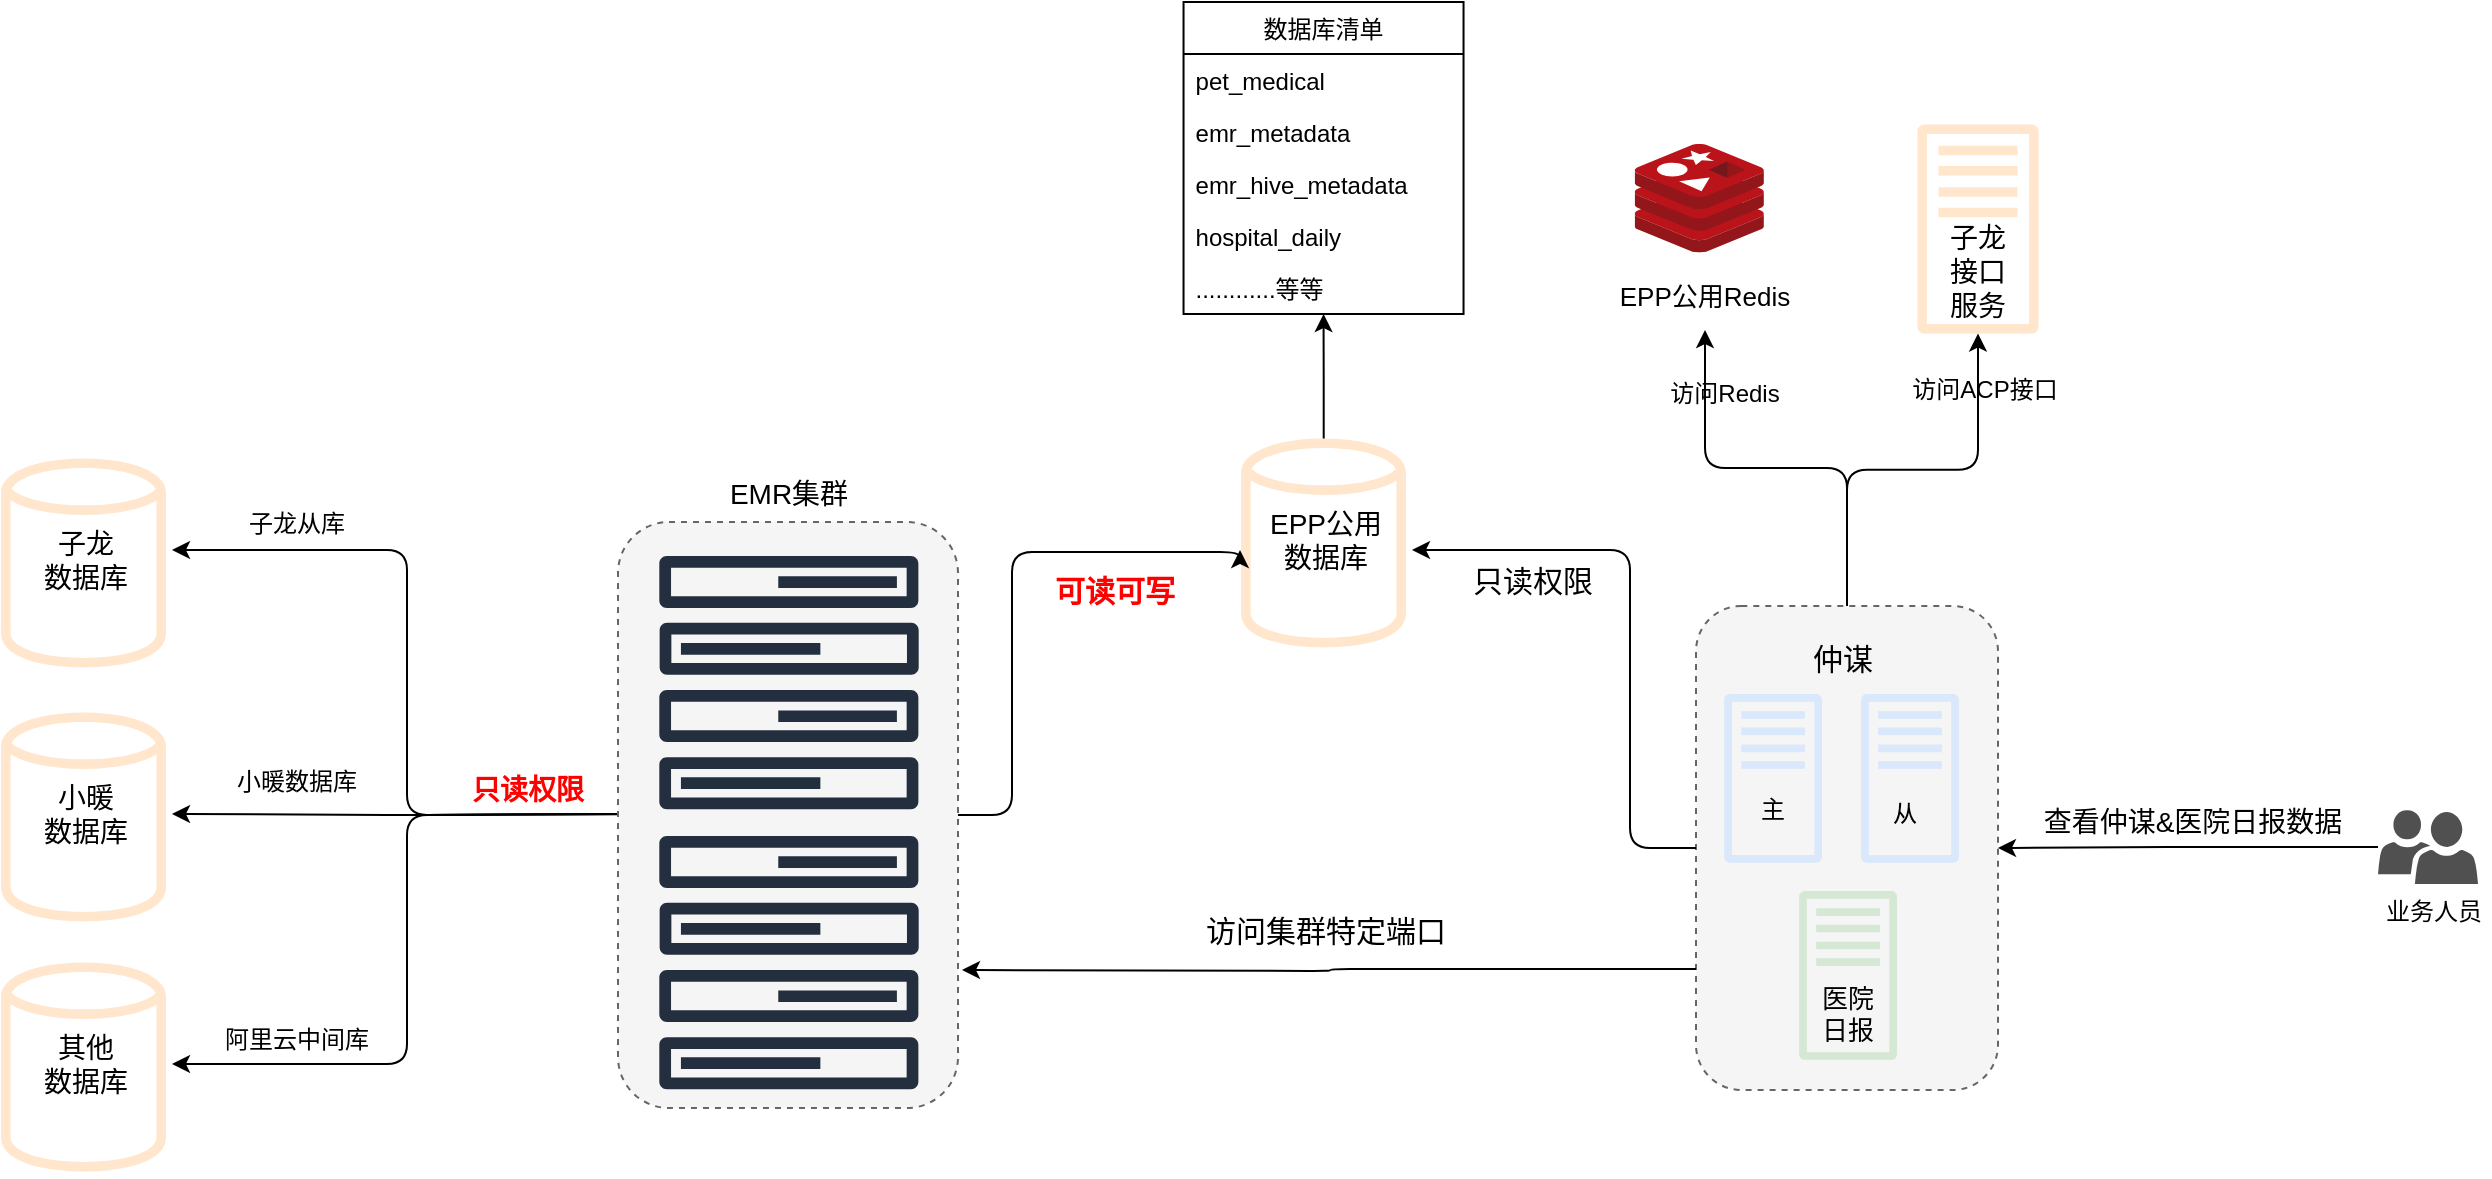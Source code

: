 <mxfile version="12.8.2" type="github">
  <diagram id="RR_c8ggQtL3WIy5Bg4WH" name="Page-1">
    <mxGraphModel dx="1112" dy="1057" grid="0" gridSize="10" guides="1" tooltips="1" connect="1" arrows="1" fold="1" page="0" pageScale="1" pageWidth="827" pageHeight="1169" background="#FFFFFF" math="0" shadow="0">
      <root>
        <mxCell id="0" />
        <mxCell id="1" parent="0" />
        <mxCell id="zOEphUjOcovV0QVA03cs-1" value="" style="group" parent="1" vertex="1" connectable="0">
          <mxGeometry x="1161" y="36" width="86" height="105" as="geometry" />
        </mxCell>
        <mxCell id="zOEphUjOcovV0QVA03cs-2" value="" style="outlineConnect=0;fillColor=#ffe6cc;strokeColor=#d79b00;dashed=0;verticalLabelPosition=bottom;verticalAlign=top;align=center;html=1;fontSize=12;fontStyle=0;aspect=fixed;pointerEvents=1;shape=mxgraph.aws4.traditional_server;" parent="zOEphUjOcovV0QVA03cs-1" vertex="1">
          <mxGeometry x="12.71" width="60.58" height="105" as="geometry" />
        </mxCell>
        <mxCell id="zOEphUjOcovV0QVA03cs-3" value="&lt;font style=&quot;font-size: 14px&quot;&gt;子龙&lt;br&gt;接口&lt;br&gt;服务&lt;/font&gt;" style="text;html=1;strokeColor=none;fillColor=none;align=center;verticalAlign=middle;whiteSpace=wrap;rounded=0;dashed=1;" parent="zOEphUjOcovV0QVA03cs-1" vertex="1">
          <mxGeometry y="64" width="86" height="20" as="geometry" />
        </mxCell>
        <mxCell id="zOEphUjOcovV0QVA03cs-4" value="" style="group" parent="1" vertex="1" connectable="0">
          <mxGeometry x="215" y="201" width="86.0" height="109" as="geometry" />
        </mxCell>
        <mxCell id="zOEphUjOcovV0QVA03cs-5" value="" style="group" parent="zOEphUjOcovV0QVA03cs-4" vertex="1" connectable="0">
          <mxGeometry width="86.0" height="109" as="geometry" />
        </mxCell>
        <mxCell id="zOEphUjOcovV0QVA03cs-6" value="" style="outlineConnect=0;fillColor=#ffe6cc;strokeColor=#d79b00;dashed=0;verticalLabelPosition=bottom;verticalAlign=top;align=center;html=1;fontSize=12;fontStyle=0;aspect=fixed;pointerEvents=1;shape=mxgraph.aws4.generic_database;" parent="zOEphUjOcovV0QVA03cs-5" vertex="1">
          <mxGeometry x="0.55" width="82.45" height="109" as="geometry" />
        </mxCell>
        <mxCell id="zOEphUjOcovV0QVA03cs-7" value="&lt;span style=&quot;font-size: 14px&quot;&gt;子龙&lt;br&gt;数据库&lt;/span&gt;" style="text;html=1;strokeColor=none;fillColor=none;align=center;verticalAlign=middle;whiteSpace=wrap;rounded=0;dashed=1;" parent="zOEphUjOcovV0QVA03cs-5" vertex="1">
          <mxGeometry y="43" width="86" height="20" as="geometry" />
        </mxCell>
        <mxCell id="zOEphUjOcovV0QVA03cs-8" value="" style="group" parent="1" vertex="1" connectable="0">
          <mxGeometry x="215" y="328" width="86.0" height="109" as="geometry" />
        </mxCell>
        <mxCell id="zOEphUjOcovV0QVA03cs-9" value="" style="group" parent="zOEphUjOcovV0QVA03cs-8" vertex="1" connectable="0">
          <mxGeometry width="86.0" height="109" as="geometry" />
        </mxCell>
        <mxCell id="zOEphUjOcovV0QVA03cs-10" value="" style="outlineConnect=0;fillColor=#ffe6cc;strokeColor=#d79b00;dashed=0;verticalLabelPosition=bottom;verticalAlign=top;align=center;html=1;fontSize=12;fontStyle=0;aspect=fixed;pointerEvents=1;shape=mxgraph.aws4.generic_database;" parent="zOEphUjOcovV0QVA03cs-9" vertex="1">
          <mxGeometry x="0.55" width="82.45" height="109" as="geometry" />
        </mxCell>
        <mxCell id="zOEphUjOcovV0QVA03cs-11" value="&lt;font style=&quot;font-size: 14px&quot;&gt;小暖&lt;br&gt;数据库&lt;/font&gt;" style="text;html=1;strokeColor=none;fillColor=none;align=center;verticalAlign=middle;whiteSpace=wrap;rounded=0;dashed=1;" parent="zOEphUjOcovV0QVA03cs-9" vertex="1">
          <mxGeometry y="43" width="86" height="20" as="geometry" />
        </mxCell>
        <mxCell id="zOEphUjOcovV0QVA03cs-12" value="" style="group" parent="1" vertex="1" connectable="0">
          <mxGeometry x="215" y="453" width="86.0" height="109" as="geometry" />
        </mxCell>
        <mxCell id="zOEphUjOcovV0QVA03cs-13" value="" style="outlineConnect=0;fillColor=#ffe6cc;strokeColor=#d79b00;dashed=0;verticalLabelPosition=bottom;verticalAlign=top;align=center;html=1;fontSize=12;fontStyle=0;aspect=fixed;pointerEvents=1;shape=mxgraph.aws4.generic_database;" parent="zOEphUjOcovV0QVA03cs-12" vertex="1">
          <mxGeometry x="0.55" width="82.45" height="109" as="geometry" />
        </mxCell>
        <mxCell id="zOEphUjOcovV0QVA03cs-14" value="&lt;font style=&quot;font-size: 14px&quot;&gt;其他&lt;br&gt;数据库&lt;/font&gt;" style="text;html=1;strokeColor=none;fillColor=none;align=center;verticalAlign=middle;whiteSpace=wrap;rounded=0;dashed=1;" parent="zOEphUjOcovV0QVA03cs-12" vertex="1">
          <mxGeometry y="43" width="86" height="20" as="geometry" />
        </mxCell>
        <mxCell id="zOEphUjOcovV0QVA03cs-21" style="edgeStyle=orthogonalEdgeStyle;rounded=1;orthogonalLoop=1;jettySize=auto;html=1;exitX=0;exitY=0.5;exitDx=0;exitDy=0;entryX=1;entryY=0.25;entryDx=0;entryDy=0;" parent="1" target="zOEphUjOcovV0QVA03cs-7" edge="1">
          <mxGeometry relative="1" as="geometry">
            <mxPoint x="536" y="381" as="sourcePoint" />
          </mxGeometry>
        </mxCell>
        <mxCell id="zOEphUjOcovV0QVA03cs-22" style="edgeStyle=orthogonalEdgeStyle;rounded=1;orthogonalLoop=1;jettySize=auto;html=1;exitX=0;exitY=0.5;exitDx=0;exitDy=0;entryX=1;entryY=0.5;entryDx=0;entryDy=0;" parent="1" target="zOEphUjOcovV0QVA03cs-11" edge="1">
          <mxGeometry relative="1" as="geometry">
            <mxPoint x="536" y="381" as="sourcePoint" />
          </mxGeometry>
        </mxCell>
        <mxCell id="zOEphUjOcovV0QVA03cs-23" style="edgeStyle=orthogonalEdgeStyle;rounded=1;orthogonalLoop=1;jettySize=auto;html=1;exitX=0;exitY=0.5;exitDx=0;exitDy=0;entryX=1;entryY=0.5;entryDx=0;entryDy=0;" parent="1" target="zOEphUjOcovV0QVA03cs-14" edge="1">
          <mxGeometry relative="1" as="geometry">
            <mxPoint x="536" y="381" as="sourcePoint" />
          </mxGeometry>
        </mxCell>
        <mxCell id="zOEphUjOcovV0QVA03cs-24" value="&lt;font size=&quot;1&quot; color=&quot;#ff0000&quot;&gt;&lt;b style=&quot;font-size: 14px&quot;&gt;只读权限&lt;/b&gt;&lt;/font&gt;" style="text;html=1;strokeColor=none;fillColor=none;align=center;verticalAlign=middle;whiteSpace=wrap;rounded=0;dashed=1;" parent="1" vertex="1">
          <mxGeometry x="443" y="359" width="72" height="20" as="geometry" />
        </mxCell>
        <mxCell id="zOEphUjOcovV0QVA03cs-25" value="子龙从库" style="text;html=1;strokeColor=none;fillColor=none;align=center;verticalAlign=middle;whiteSpace=wrap;rounded=0;dashed=1;" parent="1" vertex="1">
          <mxGeometry x="330" y="226" width="67" height="20" as="geometry" />
        </mxCell>
        <mxCell id="zOEphUjOcovV0QVA03cs-26" value="" style="group" parent="1" vertex="1" connectable="0">
          <mxGeometry x="835" y="191" width="86.0" height="109" as="geometry" />
        </mxCell>
        <mxCell id="zOEphUjOcovV0QVA03cs-27" value="" style="group" parent="zOEphUjOcovV0QVA03cs-26" vertex="1" connectable="0">
          <mxGeometry width="86.0" height="109" as="geometry" />
        </mxCell>
        <mxCell id="zOEphUjOcovV0QVA03cs-28" value="" style="outlineConnect=0;fillColor=#ffe6cc;strokeColor=#d79b00;dashed=0;verticalLabelPosition=bottom;verticalAlign=top;align=center;html=1;fontSize=12;fontStyle=0;aspect=fixed;pointerEvents=1;shape=mxgraph.aws4.generic_database;" parent="zOEphUjOcovV0QVA03cs-27" vertex="1">
          <mxGeometry x="0.55" width="82.45" height="109" as="geometry" />
        </mxCell>
        <mxCell id="zOEphUjOcovV0QVA03cs-29" value="&lt;span style=&quot;font-size: 14px&quot;&gt;EPP公用&lt;br&gt;数据库&lt;/span&gt;" style="text;html=1;strokeColor=none;fillColor=none;align=center;verticalAlign=middle;whiteSpace=wrap;rounded=0;dashed=1;" parent="zOEphUjOcovV0QVA03cs-27" vertex="1">
          <mxGeometry y="43" width="86" height="20" as="geometry" />
        </mxCell>
        <mxCell id="zOEphUjOcovV0QVA03cs-31" value="" style="group" parent="1" vertex="1" connectable="0">
          <mxGeometry x="1063" y="277" width="151" height="242" as="geometry" />
        </mxCell>
        <mxCell id="zOEphUjOcovV0QVA03cs-32" value="" style="rounded=1;whiteSpace=wrap;html=1;dashed=1;fillColor=#f5f5f5;strokeColor=#666666;fontColor=#333333;" parent="zOEphUjOcovV0QVA03cs-31" vertex="1">
          <mxGeometry width="151" height="242.0" as="geometry" />
        </mxCell>
        <mxCell id="zOEphUjOcovV0QVA03cs-33" value="" style="group" parent="zOEphUjOcovV0QVA03cs-31" vertex="1" connectable="0">
          <mxGeometry x="14.122" y="15.33" width="117.324" height="212.434" as="geometry" />
        </mxCell>
        <mxCell id="zOEphUjOcovV0QVA03cs-34" value="" style="group" parent="zOEphUjOcovV0QVA03cs-33" vertex="1" connectable="0">
          <mxGeometry width="117.324" height="113.882" as="geometry" />
        </mxCell>
        <mxCell id="zOEphUjOcovV0QVA03cs-35" value="" style="outlineConnect=0;fillColor=#dae8fc;strokeColor=#6c8ebf;dashed=0;verticalLabelPosition=bottom;verticalAlign=top;align=center;html=1;fontSize=12;fontStyle=0;aspect=fixed;pointerEvents=1;shape=mxgraph.aws4.traditional_server;" parent="zOEphUjOcovV0QVA03cs-34" vertex="1">
          <mxGeometry y="28.471" width="48.885" height="84.734" as="geometry" />
        </mxCell>
        <mxCell id="zOEphUjOcovV0QVA03cs-36" value="" style="outlineConnect=0;fillColor=#dae8fc;strokeColor=#6c8ebf;dashed=0;verticalLabelPosition=bottom;verticalAlign=top;align=center;html=1;fontSize=12;fontStyle=0;aspect=fixed;pointerEvents=1;shape=mxgraph.aws4.traditional_server;" parent="zOEphUjOcovV0QVA03cs-34" vertex="1">
          <mxGeometry x="68.439" y="28.471" width="48.885" height="84.734" as="geometry" />
        </mxCell>
        <mxCell id="zOEphUjOcovV0QVA03cs-37" value="&lt;font style=&quot;font-size: 15px&quot;&gt;仲谋&lt;/font&gt;" style="text;html=1;strokeColor=none;fillColor=none;align=center;verticalAlign=middle;whiteSpace=wrap;rounded=0;dashed=1;" parent="zOEphUjOcovV0QVA03cs-34" vertex="1">
          <mxGeometry x="38.022" width="43.453" height="21.9" as="geometry" />
        </mxCell>
        <mxCell id="zOEphUjOcovV0QVA03cs-38" value="主" style="text;html=1;strokeColor=none;fillColor=none;align=center;verticalAlign=middle;whiteSpace=wrap;rounded=0;dashed=1;" parent="zOEphUjOcovV0QVA03cs-34" vertex="1">
          <mxGeometry x="2.716" y="75.557" width="43.453" height="21.9" as="geometry" />
        </mxCell>
        <mxCell id="zOEphUjOcovV0QVA03cs-39" value="从" style="text;html=1;strokeColor=none;fillColor=none;align=center;verticalAlign=middle;whiteSpace=wrap;rounded=0;dashed=1;" parent="zOEphUjOcovV0QVA03cs-34" vertex="1">
          <mxGeometry x="68.439" y="77.747" width="43.453" height="21.9" as="geometry" />
        </mxCell>
        <mxCell id="zOEphUjOcovV0QVA03cs-40" value="" style="group" parent="zOEphUjOcovV0QVA03cs-33" vertex="1" connectable="0">
          <mxGeometry x="27.158" y="127.023" width="69.525" height="85.412" as="geometry" />
        </mxCell>
        <mxCell id="zOEphUjOcovV0QVA03cs-41" value="" style="outlineConnect=0;fillColor=#d5e8d4;strokeColor=#82b366;dashed=0;verticalLabelPosition=bottom;verticalAlign=top;align=center;html=1;fontSize=12;fontStyle=0;aspect=fixed;pointerEvents=1;shape=mxgraph.aws4.traditional_server;" parent="zOEphUjOcovV0QVA03cs-40" vertex="1">
          <mxGeometry x="10.32" width="48.885" height="84.734" as="geometry" />
        </mxCell>
        <mxCell id="zOEphUjOcovV0QVA03cs-42" value="&lt;font style=&quot;font-size: 13px&quot;&gt;医院&lt;br&gt;日报&lt;/font&gt;" style="text;html=1;strokeColor=none;fillColor=none;align=center;verticalAlign=middle;whiteSpace=wrap;rounded=0;dashed=1;" parent="zOEphUjOcovV0QVA03cs-40" vertex="1">
          <mxGeometry y="50.371" width="69.525" height="21.9" as="geometry" />
        </mxCell>
        <mxCell id="zOEphUjOcovV0QVA03cs-43" value="" style="group" parent="1" vertex="1" connectable="0">
          <mxGeometry x="1019" y="46" width="97" height="93" as="geometry" />
        </mxCell>
        <mxCell id="zOEphUjOcovV0QVA03cs-44" value="" style="aspect=fixed;html=1;points=[];align=center;image;fontSize=12;image=img/lib/mscae/Cache_Redis_Product.svg;dashed=1;" parent="zOEphUjOcovV0QVA03cs-43" vertex="1">
          <mxGeometry x="13.355" width="64.583" height="54.25" as="geometry" />
        </mxCell>
        <mxCell id="zOEphUjOcovV0QVA03cs-45" value="&lt;font style=&quot;font-size: 13px&quot;&gt;EPP公用Redis&lt;/font&gt;" style="text;html=1;strokeColor=none;fillColor=none;align=center;verticalAlign=middle;whiteSpace=wrap;rounded=0;dashed=1;" parent="zOEphUjOcovV0QVA03cs-43" vertex="1">
          <mxGeometry y="58.125" width="97.0" height="34.875" as="geometry" />
        </mxCell>
        <mxCell id="zOEphUjOcovV0QVA03cs-46" value="&lt;font style=&quot;font-size: 15px&quot; color=&quot;#ff0000&quot;&gt;&lt;b&gt;可读可写&lt;/b&gt;&lt;/font&gt;" style="text;html=1;strokeColor=none;fillColor=none;align=center;verticalAlign=middle;whiteSpace=wrap;rounded=0;dashed=1;" parent="1" vertex="1">
          <mxGeometry x="733" y="259" width="79" height="20" as="geometry" />
        </mxCell>
        <mxCell id="zOEphUjOcovV0QVA03cs-49" style="edgeStyle=orthogonalEdgeStyle;rounded=1;orthogonalLoop=1;jettySize=auto;html=1;entryX=0.5;entryY=1;entryDx=0;entryDy=0;" parent="1" source="zOEphUjOcovV0QVA03cs-32" target="zOEphUjOcovV0QVA03cs-45" edge="1">
          <mxGeometry relative="1" as="geometry" />
        </mxCell>
        <mxCell id="zOEphUjOcovV0QVA03cs-50" style="edgeStyle=orthogonalEdgeStyle;rounded=1;orthogonalLoop=1;jettySize=auto;html=1;" parent="1" source="zOEphUjOcovV0QVA03cs-32" target="zOEphUjOcovV0QVA03cs-2" edge="1">
          <mxGeometry relative="1" as="geometry" />
        </mxCell>
        <mxCell id="zOEphUjOcovV0QVA03cs-51" value="访问ACP接口" style="text;html=1;strokeColor=none;fillColor=none;align=center;verticalAlign=middle;whiteSpace=wrap;rounded=0;dashed=1;" parent="1" vertex="1">
          <mxGeometry x="1168" y="159" width="79" height="20" as="geometry" />
        </mxCell>
        <mxCell id="zOEphUjOcovV0QVA03cs-48" value="&lt;font style=&quot;font-size: 15px&quot;&gt;只读权限&lt;/font&gt;" style="text;html=1;strokeColor=none;fillColor=none;align=center;verticalAlign=middle;whiteSpace=wrap;rounded=0;dashed=1;" parent="1" vertex="1">
          <mxGeometry x="947" y="254" width="69" height="20" as="geometry" />
        </mxCell>
        <mxCell id="N-p0c4gEzNbc_jAWXQmp-3" value="&lt;font style=&quot;font-size: 15px&quot;&gt;访问集群特定端口&lt;/font&gt;" style="text;html=1;strokeColor=none;fillColor=none;align=center;verticalAlign=middle;whiteSpace=wrap;rounded=0;" parent="1" vertex="1">
          <mxGeometry x="809" y="429" width="138" height="20" as="geometry" />
        </mxCell>
        <mxCell id="2CX6G7BixtwcyF8iLQ-1-1" style="edgeStyle=orthogonalEdgeStyle;rounded=1;orthogonalLoop=1;jettySize=auto;html=1;exitX=0;exitY=0.75;exitDx=0;exitDy=0;" edge="1" parent="1" source="zOEphUjOcovV0QVA03cs-32">
          <mxGeometry relative="1" as="geometry">
            <mxPoint x="696" y="459" as="targetPoint" />
          </mxGeometry>
        </mxCell>
        <mxCell id="2CX6G7BixtwcyF8iLQ-1-2" value="小暖数据库" style="text;html=1;strokeColor=none;fillColor=none;align=center;verticalAlign=middle;whiteSpace=wrap;rounded=0;dashed=1;" vertex="1" parent="1">
          <mxGeometry x="330" y="355" width="67" height="20" as="geometry" />
        </mxCell>
        <mxCell id="2CX6G7BixtwcyF8iLQ-1-3" value="阿里云中间库" style="text;html=1;strokeColor=none;fillColor=none;align=center;verticalAlign=middle;whiteSpace=wrap;rounded=0;dashed=1;" vertex="1" parent="1">
          <mxGeometry x="321" y="484" width="85" height="20" as="geometry" />
        </mxCell>
        <mxCell id="2CX6G7BixtwcyF8iLQ-1-4" value="数据库清单" style="swimlane;fontStyle=0;childLayout=stackLayout;horizontal=1;startSize=26;fillColor=none;horizontalStack=0;resizeParent=1;resizeParentMax=0;resizeLast=0;collapsible=1;marginBottom=0;" vertex="1" parent="1">
          <mxGeometry x="806.77" y="-25" width="140" height="156" as="geometry">
            <mxRectangle x="822.77" y="-26" width="87" height="26" as="alternateBounds" />
          </mxGeometry>
        </mxCell>
        <mxCell id="2CX6G7BixtwcyF8iLQ-1-5" value="pet_medical" style="text;strokeColor=none;fillColor=none;align=left;verticalAlign=top;spacingLeft=4;spacingRight=4;overflow=hidden;rotatable=0;points=[[0,0.5],[1,0.5]];portConstraint=eastwest;" vertex="1" parent="2CX6G7BixtwcyF8iLQ-1-4">
          <mxGeometry y="26" width="140" height="26" as="geometry" />
        </mxCell>
        <mxCell id="2CX6G7BixtwcyF8iLQ-1-6" value="emr_metadata" style="text;strokeColor=none;fillColor=none;align=left;verticalAlign=top;spacingLeft=4;spacingRight=4;overflow=hidden;rotatable=0;points=[[0,0.5],[1,0.5]];portConstraint=eastwest;" vertex="1" parent="2CX6G7BixtwcyF8iLQ-1-4">
          <mxGeometry y="52" width="140" height="26" as="geometry" />
        </mxCell>
        <mxCell id="2CX6G7BixtwcyF8iLQ-1-20" value="emr_hive_metadata" style="text;strokeColor=none;fillColor=none;align=left;verticalAlign=top;spacingLeft=4;spacingRight=4;overflow=hidden;rotatable=0;points=[[0,0.5],[1,0.5]];portConstraint=eastwest;" vertex="1" parent="2CX6G7BixtwcyF8iLQ-1-4">
          <mxGeometry y="78" width="140" height="26" as="geometry" />
        </mxCell>
        <mxCell id="2CX6G7BixtwcyF8iLQ-1-7" value="hospital_daily&#xa;" style="text;strokeColor=none;fillColor=none;align=left;verticalAlign=top;spacingLeft=4;spacingRight=4;overflow=hidden;rotatable=0;points=[[0,0.5],[1,0.5]];portConstraint=eastwest;" vertex="1" parent="2CX6G7BixtwcyF8iLQ-1-4">
          <mxGeometry y="104" width="140" height="26" as="geometry" />
        </mxCell>
        <mxCell id="2CX6G7BixtwcyF8iLQ-1-8" value="............等等" style="text;strokeColor=none;fillColor=none;align=left;verticalAlign=top;spacingLeft=4;spacingRight=4;overflow=hidden;rotatable=0;points=[[0,0.5],[1,0.5]];portConstraint=eastwest;" vertex="1" parent="2CX6G7BixtwcyF8iLQ-1-4">
          <mxGeometry y="130" width="140" height="26" as="geometry" />
        </mxCell>
        <mxCell id="2CX6G7BixtwcyF8iLQ-1-10" style="edgeStyle=orthogonalEdgeStyle;rounded=0;orthogonalLoop=1;jettySize=auto;html=1;entryX=0.5;entryY=1;entryDx=0;entryDy=0;" edge="1" parent="1" source="zOEphUjOcovV0QVA03cs-28" target="2CX6G7BixtwcyF8iLQ-1-4">
          <mxGeometry relative="1" as="geometry" />
        </mxCell>
        <mxCell id="2CX6G7BixtwcyF8iLQ-1-12" style="edgeStyle=orthogonalEdgeStyle;rounded=1;orthogonalLoop=1;jettySize=auto;html=1;entryX=1;entryY=0.5;entryDx=0;entryDy=0;" edge="1" parent="1" source="2CX6G7BixtwcyF8iLQ-1-11" target="zOEphUjOcovV0QVA03cs-32">
          <mxGeometry relative="1" as="geometry" />
        </mxCell>
        <mxCell id="2CX6G7BixtwcyF8iLQ-1-14" value="" style="group" vertex="1" connectable="0" parent="1">
          <mxGeometry x="1404" y="379" width="56" height="60.5" as="geometry" />
        </mxCell>
        <mxCell id="2CX6G7BixtwcyF8iLQ-1-11" value="" style="pointerEvents=1;shadow=0;dashed=0;html=1;strokeColor=none;labelPosition=center;verticalLabelPosition=bottom;verticalAlign=top;align=center;fillColor=#505050;shape=mxgraph.mscae.intune.user_group" vertex="1" parent="2CX6G7BixtwcyF8iLQ-1-14">
          <mxGeometry width="50" height="37" as="geometry" />
        </mxCell>
        <mxCell id="2CX6G7BixtwcyF8iLQ-1-13" value="业务人员" style="text;html=1;strokeColor=none;fillColor=none;align=center;verticalAlign=middle;whiteSpace=wrap;rounded=0;" vertex="1" parent="2CX6G7BixtwcyF8iLQ-1-14">
          <mxGeometry y="40.5" width="56" height="20" as="geometry" />
        </mxCell>
        <mxCell id="2CX6G7BixtwcyF8iLQ-1-15" value="&lt;font style=&quot;font-size: 14px&quot;&gt;查看仲谋&amp;amp;医院日报数据&lt;/font&gt;" style="text;html=1;strokeColor=none;fillColor=none;align=center;verticalAlign=middle;whiteSpace=wrap;rounded=0;" vertex="1" parent="1">
          <mxGeometry x="1232" y="375" width="159" height="20" as="geometry" />
        </mxCell>
        <mxCell id="2CX6G7BixtwcyF8iLQ-1-19" value="访问Redis" style="text;html=1;strokeColor=none;fillColor=none;align=center;verticalAlign=middle;whiteSpace=wrap;rounded=0;dashed=1;" vertex="1" parent="1">
          <mxGeometry x="1045" y="161" width="65" height="20" as="geometry" />
        </mxCell>
        <mxCell id="2CX6G7BixtwcyF8iLQ-1-39" value="" style="group" vertex="1" connectable="0" parent="1">
          <mxGeometry x="524" y="211" width="170" height="317" as="geometry" />
        </mxCell>
        <mxCell id="zOEphUjOcovV0QVA03cs-20" value="&lt;font style=&quot;font-size: 14px&quot;&gt;EMR集群&lt;/font&gt;" style="text;html=1;strokeColor=none;fillColor=none;align=center;verticalAlign=middle;whiteSpace=wrap;rounded=0;dashed=1;" parent="2CX6G7BixtwcyF8iLQ-1-39" vertex="1">
          <mxGeometry x="50.5" width="69" height="20" as="geometry" />
        </mxCell>
        <mxCell id="2CX6G7BixtwcyF8iLQ-1-38" value="" style="group" vertex="1" connectable="0" parent="2CX6G7BixtwcyF8iLQ-1-39">
          <mxGeometry y="24" width="170" height="293" as="geometry" />
        </mxCell>
        <mxCell id="2CX6G7BixtwcyF8iLQ-1-27" value="" style="rounded=1;whiteSpace=wrap;html=1;dashed=1;fillColor=#f5f5f5;strokeColor=#666666;fontColor=#333333;" vertex="1" parent="2CX6G7BixtwcyF8iLQ-1-38">
          <mxGeometry width="170" height="293" as="geometry" />
        </mxCell>
        <mxCell id="zOEphUjOcovV0QVA03cs-19" value="" style="outlineConnect=0;fontColor=#232F3E;gradientColor=none;fillColor=#232F3E;strokeColor=none;dashed=0;verticalLabelPosition=bottom;verticalAlign=top;align=center;html=1;fontSize=12;fontStyle=0;aspect=fixed;pointerEvents=1;shape=mxgraph.aws4.forums;" parent="2CX6G7BixtwcyF8iLQ-1-38" vertex="1">
          <mxGeometry x="20.5" y="157" width="130" height="126.67" as="geometry" />
        </mxCell>
        <mxCell id="zOEphUjOcovV0QVA03cs-18" value="" style="outlineConnect=0;fontColor=#232F3E;gradientColor=none;fillColor=#232F3E;strokeColor=none;dashed=0;verticalLabelPosition=bottom;verticalAlign=top;align=center;html=1;fontSize=12;fontStyle=0;aspect=fixed;pointerEvents=1;shape=mxgraph.aws4.forums;" parent="2CX6G7BixtwcyF8iLQ-1-38" vertex="1">
          <mxGeometry x="20.5" y="17" width="130" height="126.67" as="geometry" />
        </mxCell>
        <mxCell id="2CX6G7BixtwcyF8iLQ-1-40" style="edgeStyle=orthogonalEdgeStyle;rounded=1;orthogonalLoop=1;jettySize=auto;html=1;entryX=0;entryY=0.75;entryDx=0;entryDy=0;" edge="1" parent="1" source="2CX6G7BixtwcyF8iLQ-1-27" target="zOEphUjOcovV0QVA03cs-29">
          <mxGeometry relative="1" as="geometry">
            <Array as="points">
              <mxPoint x="721" y="382" />
              <mxPoint x="721" y="250" />
            </Array>
          </mxGeometry>
        </mxCell>
        <mxCell id="2CX6G7BixtwcyF8iLQ-1-41" style="edgeStyle=orthogonalEdgeStyle;rounded=1;orthogonalLoop=1;jettySize=auto;html=1;entryX=1;entryY=0.75;entryDx=0;entryDy=0;" edge="1" parent="1" source="zOEphUjOcovV0QVA03cs-32" target="zOEphUjOcovV0QVA03cs-29">
          <mxGeometry relative="1" as="geometry">
            <Array as="points">
              <mxPoint x="1030" y="398" />
              <mxPoint x="1030" y="249" />
            </Array>
          </mxGeometry>
        </mxCell>
      </root>
    </mxGraphModel>
  </diagram>
</mxfile>
